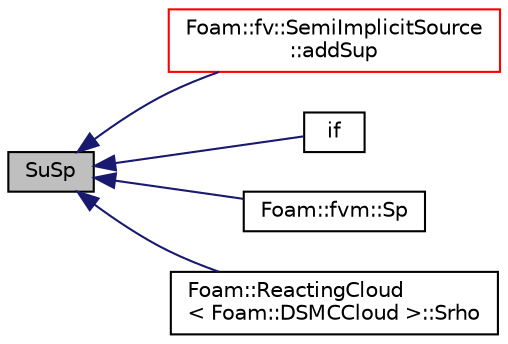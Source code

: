 digraph "SuSp"
{
  bgcolor="transparent";
  edge [fontname="Helvetica",fontsize="10",labelfontname="Helvetica",labelfontsize="10"];
  node [fontname="Helvetica",fontsize="10",shape=record];
  rankdir="LR";
  Node25385 [label="SuSp",height=0.2,width=0.4,color="black", fillcolor="grey75", style="filled", fontcolor="black"];
  Node25385 -> Node25386 [dir="back",color="midnightblue",fontsize="10",style="solid",fontname="Helvetica"];
  Node25386 [label="Foam::fv::SemiImplicitSource\l::addSup",height=0.2,width=0.4,color="red",URL="$a24665.html#a40271c07cd7d578a6054aa199cdf124e",tooltip="Add explicit contribution to equation. "];
  Node25385 -> Node25389 [dir="back",color="midnightblue",fontsize="10",style="solid",fontname="Helvetica"];
  Node25389 [label="if",height=0.2,width=0.4,color="black",URL="$a39560.html#a5cfa46c5a5f5268b0c52864fef203093"];
  Node25385 -> Node25390 [dir="back",color="midnightblue",fontsize="10",style="solid",fontname="Helvetica"];
  Node25390 [label="Foam::fvm::Sp",height=0.2,width=0.4,color="black",URL="$a21862.html#aa1cf1687a018d73a0a6f9d2cf8634bd0"];
  Node25385 -> Node25391 [dir="back",color="midnightblue",fontsize="10",style="solid",fontname="Helvetica"];
  Node25391 [label="Foam::ReactingCloud\l\< Foam::DSMCCloud \>::Srho",height=0.2,width=0.4,color="black",URL="$a24941.html#a7a939920fe14f094af1835bd9cccc4b4",tooltip="Return total mass source term [kg/m3/s]. "];
}
